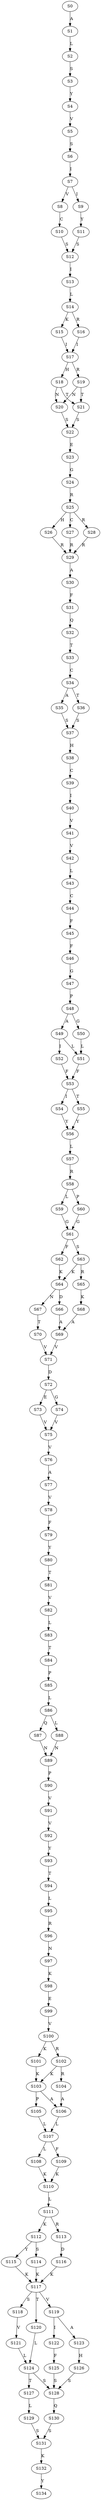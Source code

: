 strict digraph  {
	S0 -> S1 [ label = A ];
	S1 -> S2 [ label = L ];
	S2 -> S3 [ label = S ];
	S3 -> S4 [ label = Y ];
	S4 -> S5 [ label = V ];
	S5 -> S6 [ label = S ];
	S6 -> S7 [ label = I ];
	S7 -> S8 [ label = V ];
	S7 -> S9 [ label = I ];
	S8 -> S10 [ label = C ];
	S9 -> S11 [ label = Y ];
	S10 -> S12 [ label = S ];
	S11 -> S12 [ label = S ];
	S12 -> S13 [ label = I ];
	S13 -> S14 [ label = L ];
	S14 -> S15 [ label = K ];
	S14 -> S16 [ label = R ];
	S15 -> S17 [ label = I ];
	S16 -> S17 [ label = I ];
	S17 -> S18 [ label = H ];
	S17 -> S19 [ label = R ];
	S18 -> S20 [ label = N ];
	S18 -> S21 [ label = T ];
	S19 -> S20 [ label = N ];
	S19 -> S21 [ label = T ];
	S20 -> S22 [ label = S ];
	S21 -> S22 [ label = S ];
	S22 -> S23 [ label = E ];
	S23 -> S24 [ label = G ];
	S24 -> S25 [ label = R ];
	S25 -> S26 [ label = H ];
	S25 -> S27 [ label = C ];
	S25 -> S28 [ label = R ];
	S26 -> S29 [ label = R ];
	S27 -> S29 [ label = R ];
	S28 -> S29 [ label = R ];
	S29 -> S30 [ label = A ];
	S30 -> S31 [ label = F ];
	S31 -> S32 [ label = Q ];
	S32 -> S33 [ label = T ];
	S33 -> S34 [ label = C ];
	S34 -> S35 [ label = A ];
	S34 -> S36 [ label = T ];
	S35 -> S37 [ label = S ];
	S36 -> S37 [ label = S ];
	S37 -> S38 [ label = H ];
	S38 -> S39 [ label = C ];
	S39 -> S40 [ label = I ];
	S40 -> S41 [ label = V ];
	S41 -> S42 [ label = V ];
	S42 -> S43 [ label = L ];
	S43 -> S44 [ label = C ];
	S44 -> S45 [ label = F ];
	S45 -> S46 [ label = F ];
	S46 -> S47 [ label = G ];
	S47 -> S48 [ label = P ];
	S48 -> S49 [ label = A ];
	S48 -> S50 [ label = G ];
	S49 -> S51 [ label = L ];
	S49 -> S52 [ label = I ];
	S50 -> S51 [ label = L ];
	S51 -> S53 [ label = F ];
	S52 -> S53 [ label = F ];
	S53 -> S54 [ label = I ];
	S53 -> S55 [ label = T ];
	S54 -> S56 [ label = Y ];
	S55 -> S56 [ label = Y ];
	S56 -> S57 [ label = L ];
	S57 -> S58 [ label = R ];
	S58 -> S59 [ label = L ];
	S58 -> S60 [ label = P ];
	S59 -> S61 [ label = G ];
	S60 -> S61 [ label = G ];
	S61 -> S62 [ label = F ];
	S61 -> S63 [ label = S ];
	S62 -> S64 [ label = K ];
	S63 -> S64 [ label = K ];
	S63 -> S65 [ label = R ];
	S64 -> S66 [ label = D ];
	S64 -> S67 [ label = N ];
	S65 -> S68 [ label = K ];
	S66 -> S69 [ label = A ];
	S67 -> S70 [ label = T ];
	S68 -> S69 [ label = A ];
	S69 -> S71 [ label = V ];
	S70 -> S71 [ label = V ];
	S71 -> S72 [ label = D ];
	S72 -> S73 [ label = E ];
	S72 -> S74 [ label = G ];
	S73 -> S75 [ label = V ];
	S74 -> S75 [ label = V ];
	S75 -> S76 [ label = V ];
	S76 -> S77 [ label = A ];
	S77 -> S78 [ label = V ];
	S78 -> S79 [ label = F ];
	S79 -> S80 [ label = Y ];
	S80 -> S81 [ label = T ];
	S81 -> S82 [ label = V ];
	S82 -> S83 [ label = L ];
	S83 -> S84 [ label = T ];
	S84 -> S85 [ label = P ];
	S85 -> S86 [ label = L ];
	S86 -> S87 [ label = Q ];
	S86 -> S88 [ label = L ];
	S87 -> S89 [ label = N ];
	S88 -> S89 [ label = N ];
	S89 -> S90 [ label = P ];
	S90 -> S91 [ label = V ];
	S91 -> S92 [ label = V ];
	S92 -> S93 [ label = Y ];
	S93 -> S94 [ label = T ];
	S94 -> S95 [ label = L ];
	S95 -> S96 [ label = R ];
	S96 -> S97 [ label = N ];
	S97 -> S98 [ label = K ];
	S98 -> S99 [ label = E ];
	S99 -> S100 [ label = V ];
	S100 -> S101 [ label = K ];
	S100 -> S102 [ label = R ];
	S101 -> S103 [ label = K ];
	S102 -> S103 [ label = K ];
	S102 -> S104 [ label = R ];
	S103 -> S105 [ label = P ];
	S103 -> S106 [ label = A ];
	S104 -> S106 [ label = A ];
	S105 -> S107 [ label = L ];
	S106 -> S107 [ label = L ];
	S107 -> S108 [ label = L ];
	S107 -> S109 [ label = F ];
	S108 -> S110 [ label = K ];
	S109 -> S110 [ label = K ];
	S110 -> S111 [ label = L ];
	S111 -> S112 [ label = K ];
	S111 -> S113 [ label = R ];
	S112 -> S114 [ label = S ];
	S112 -> S115 [ label = Y ];
	S113 -> S116 [ label = D ];
	S114 -> S117 [ label = K ];
	S115 -> S117 [ label = K ];
	S116 -> S117 [ label = K ];
	S117 -> S118 [ label = S ];
	S117 -> S119 [ label = V ];
	S117 -> S120 [ label = T ];
	S118 -> S121 [ label = V ];
	S119 -> S122 [ label = I ];
	S119 -> S123 [ label = A ];
	S120 -> S124 [ label = L ];
	S121 -> S124 [ label = L ];
	S122 -> S125 [ label = F ];
	S123 -> S126 [ label = H ];
	S124 -> S127 [ label = T ];
	S124 -> S128 [ label = S ];
	S125 -> S128 [ label = S ];
	S126 -> S128 [ label = S ];
	S127 -> S129 [ label = L ];
	S128 -> S130 [ label = Q ];
	S129 -> S131 [ label = S ];
	S130 -> S131 [ label = S ];
	S131 -> S132 [ label = K ];
	S132 -> S134 [ label = Y ];
}
